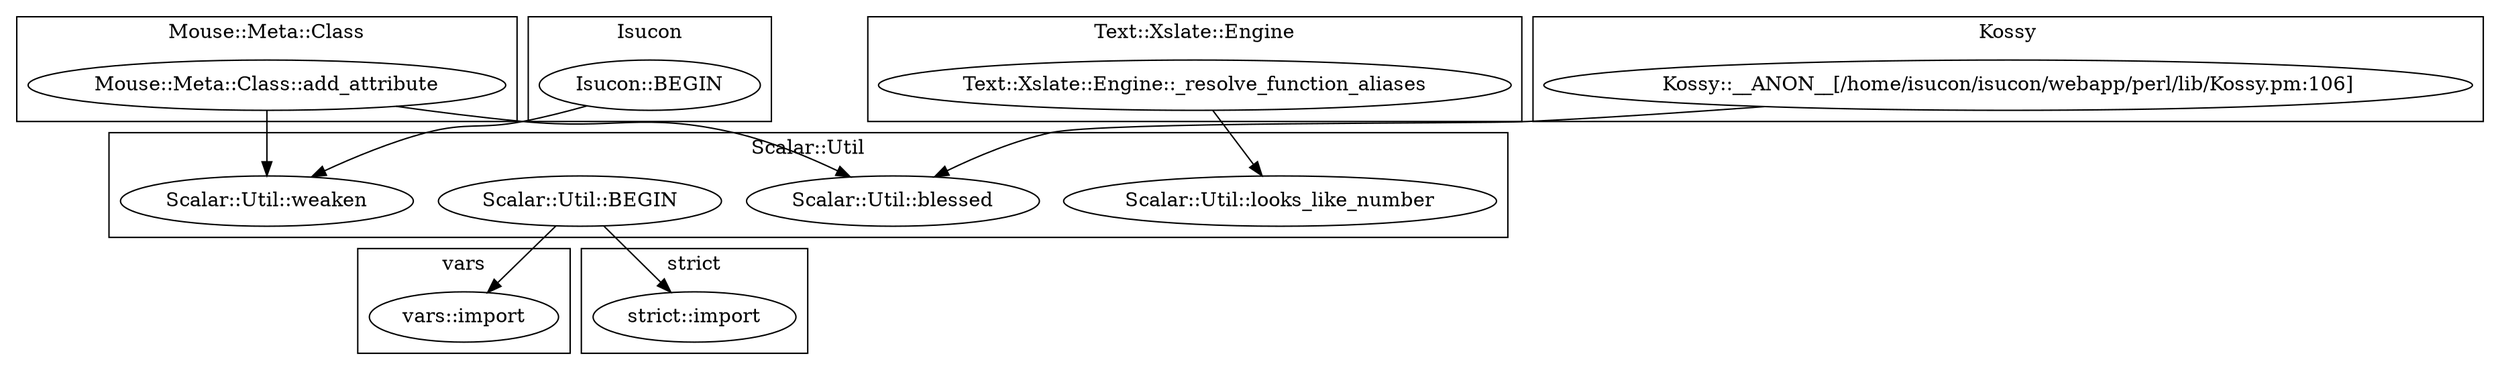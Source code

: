 digraph {
graph [overlap=false]
subgraph cluster_Mouse_Meta_Class {
	label="Mouse::Meta::Class";
	"Mouse::Meta::Class::add_attribute";
}
subgraph cluster_Isucon {
	label="Isucon";
	"Isucon::BEGIN";
}
subgraph cluster_vars {
	label="vars";
	"vars::import";
}
subgraph cluster_strict {
	label="strict";
	"strict::import";
}
subgraph cluster_Scalar_Util {
	label="Scalar::Util";
	"Scalar::Util::looks_like_number";
	"Scalar::Util::blessed";
	"Scalar::Util::BEGIN";
	"Scalar::Util::weaken";
}
subgraph cluster_Text_Xslate_Engine {
	label="Text::Xslate::Engine";
	"Text::Xslate::Engine::_resolve_function_aliases";
}
subgraph cluster_Kossy {
	label="Kossy";
	"Kossy::__ANON__[/home/isucon/isucon/webapp/perl/lib/Kossy.pm:106]";
}
"Kossy::__ANON__[/home/isucon/isucon/webapp/perl/lib/Kossy.pm:106]" -> "Scalar::Util::blessed";
"Mouse::Meta::Class::add_attribute" -> "Scalar::Util::blessed";
"Isucon::BEGIN" -> "Scalar::Util::weaken";
"Mouse::Meta::Class::add_attribute" -> "Scalar::Util::weaken";
"Scalar::Util::BEGIN" -> "vars::import";
"Text::Xslate::Engine::_resolve_function_aliases" -> "Scalar::Util::looks_like_number";
"Scalar::Util::BEGIN" -> "strict::import";
}

